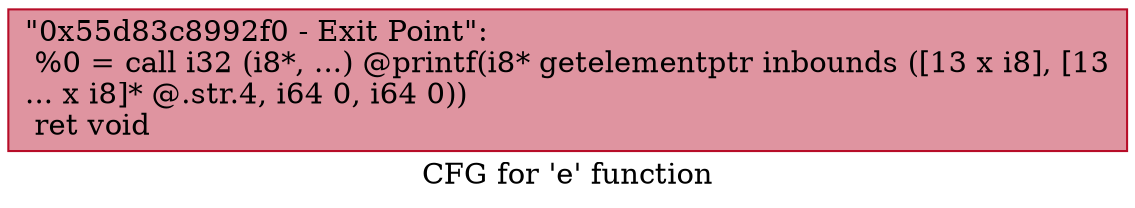 digraph "CFG for 'e' function" {
	label="CFG for 'e' function";

	Node0x55d83c8992f0 [shape=record,color="#b70d28ff", style=filled, fillcolor="#b70d2870",label="{\"0x55d83c8992f0 - Exit Point\":\l  %0 = call i32 (i8*, ...) @printf(i8* getelementptr inbounds ([13 x i8], [13\l... x i8]* @.str.4, i64 0, i64 0))\l  ret void\l}"];
}
